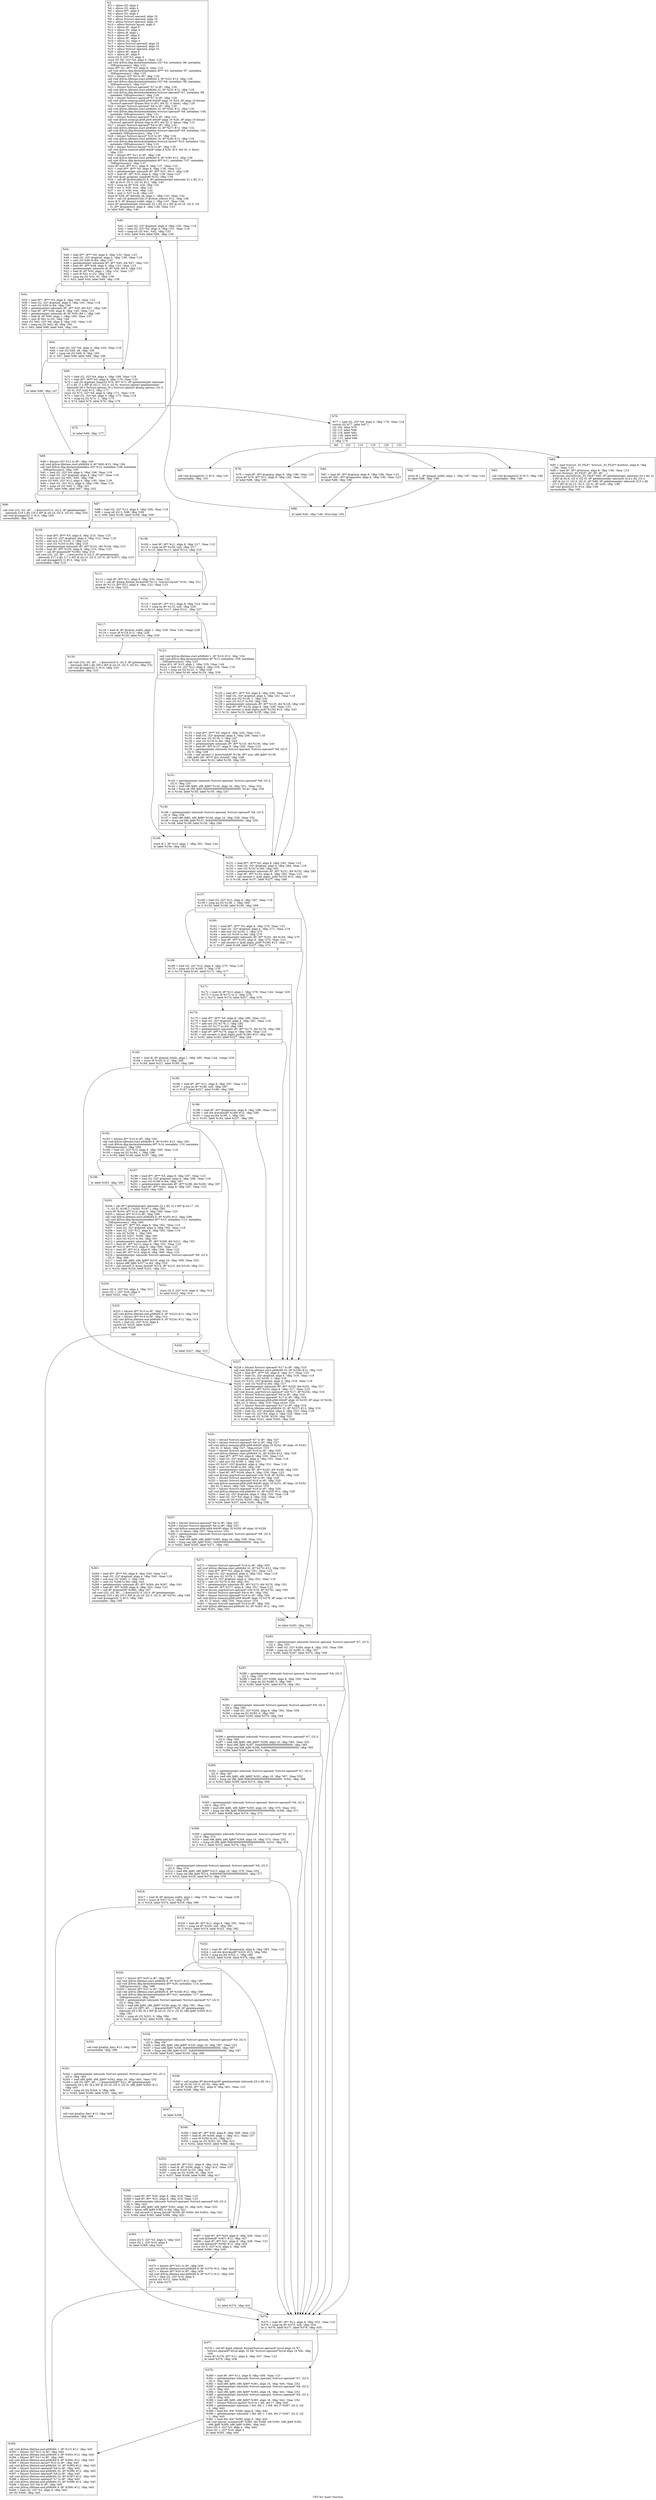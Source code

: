 digraph "CFG for 'main' function" {
	label="CFG for 'main' function";

	Node0x217af00 [shape=record,label="{%2:\l  %3 = alloca i32, align 4\l  %4 = alloca i32, align 4\l  %5 = alloca i8**, align 8\l  %6 = alloca i32, align 4\l  %7 = alloca %struct.operand, align 16\l  %8 = alloca %struct.operand, align 16\l  %9 = alloca %struct.operand, align 16\l  %10 = alloca %struct.layout, align 8\l  %11 = alloca i8*, align 8\l  %12 = alloca i32, align 4\l  %13 = alloca i8, align 1\l  %14 = alloca i8*, align 8\l  %15 = alloca i8*, align 8\l  %16 = alloca i32, align 4\l  %17 = alloca %struct.operand, align 16\l  %18 = alloca %struct.operand, align 16\l  %19 = alloca %struct.operand, align 16\l  %20 = alloca i8*, align 8\l  %21 = alloca i8*, align 8\l  store i32 0, i32* %3, align 4\l  store i32 %0, i32* %4, align 4, !tbaa !118\l  call void @llvm.dbg.declare(metadata i32* %4, metadata !96, metadata\l... !DIExpression()), !dbg !122\l  store i8** %1, i8*** %5, align 8, !tbaa !123\l  call void @llvm.dbg.declare(metadata i8*** %5, metadata !97, metadata\l... !DIExpression()), !dbg !125\l  %22 = bitcast i32* %6 to i8*, !dbg !126\l  call void @llvm.lifetime.start.p0i8(i64 4, i8* %22) #12, !dbg !126\l  call void @llvm.dbg.declare(metadata i32* %6, metadata !98, metadata\l... !DIExpression()), !dbg !127\l  %23 = bitcast %struct.operand* %7 to i8*, !dbg !128\l  call void @llvm.lifetime.start.p0i8(i64 32, i8* %23) #12, !dbg !128\l  call void @llvm.dbg.declare(metadata %struct.operand* %7, metadata !99,\l... metadata !DIExpression()), !dbg !129\l  %24 = bitcast %struct.operand* %7 to i8*, !dbg !129\l  call void @llvm.memcpy.p0i8.p0i8.i64(i8* align 16 %24, i8* align 16 bitcast\l... (%struct.operand* @main.first to i8*), i64 32, i1 false), !dbg !129\l  %25 = bitcast %struct.operand* %8 to i8*, !dbg !130\l  call void @llvm.lifetime.start.p0i8(i64 32, i8* %25) #12, !dbg !130\l  call void @llvm.dbg.declare(metadata %struct.operand* %8, metadata !100,\l... metadata !DIExpression()), !dbg !131\l  %26 = bitcast %struct.operand* %8 to i8*, !dbg !131\l  call void @llvm.memcpy.p0i8.p0i8.i64(i8* align 16 %26, i8* align 16 bitcast\l... (%struct.operand* @main.step to i8*), i64 32, i1 false), !dbg !131\l  %27 = bitcast %struct.operand* %9 to i8*, !dbg !132\l  call void @llvm.lifetime.start.p0i8(i64 32, i8* %27) #12, !dbg !132\l  call void @llvm.dbg.declare(metadata %struct.operand* %9, metadata !101,\l... metadata !DIExpression()), !dbg !133\l  %28 = bitcast %struct.layout* %10 to i8*, !dbg !134\l  call void @llvm.lifetime.start.p0i8(i64 16, i8* %28) #12, !dbg !134\l  call void @llvm.dbg.declare(metadata %struct.layout* %10, metadata !102,\l... metadata !DIExpression()), !dbg !135\l  %29 = bitcast %struct.layout* %10 to i8*, !dbg !135\l  call void @llvm.memset.p0i8.i64(i8* align 8 %29, i8 0, i64 16, i1 false),\l... !dbg !135\l  %30 = bitcast i8** %11 to i8*, !dbg !136\l  call void @llvm.lifetime.start.p0i8(i64 8, i8* %30) #12, !dbg !136\l  call void @llvm.dbg.declare(metadata i8** %11, metadata !107, metadata\l... !DIExpression()), !dbg !137\l  store i8* null, i8** %11, align 8, !dbg !137, !tbaa !123\l  %31 = load i8**, i8*** %5, align 8, !dbg !138, !tbaa !123\l  %32 = getelementptr inbounds i8*, i8** %31, i64 0, !dbg !138\l  %33 = load i8*, i8** %32, align 8, !dbg !138, !tbaa !123\l  call void @set_program_name(i8* %33), !dbg !139\l  %34 = call i8* @setlocale(i32 6, i8* getelementptr inbounds ([1 x i8], [1 x\l... i8]* @.str.9, i32 0, i32 0)) #12, !dbg !140\l  %35 = icmp ne i8* %34, null, !dbg !141\l  %36 = xor i1 %35, true, !dbg !141\l  %37 = xor i1 %36, true, !dbg !142\l  %38 = zext i1 %37 to i8, !dbg !143\l  store i8 %38, i8* @locale_ok, align 1, !dbg !143, !tbaa !144\l  %39 = call i32 @atexit(void ()* @close_stdout) #12, !dbg !146\l  store i8 0, i8* @equal_width, align 1, !dbg !147, !tbaa !144\l  store i8* getelementptr inbounds ([2 x i8], [2 x i8]* @.str.10, i32 0, i32\l... 0), i8** @separator, align 8, !dbg !148, !tbaa !123\l  br label %40, !dbg !149\l}"];
	Node0x217af00 -> Node0x217b1f0;
	Node0x217b1f0 [shape=record,label="{%40:\l\l  %41 = load i32, i32* @optind, align 4, !dbg !150, !tbaa !118\l  %42 = load i32, i32* %4, align 4, !dbg !151, !tbaa !118\l  %43 = icmp slt i32 %41, %42, !dbg !152\l  br i1 %43, label %44, label %89, !dbg !149\l|{<s0>T|<s1>F}}"];
	Node0x217b1f0:s0 -> Node0x217b240;
	Node0x217b1f0:s1 -> Node0x217b6a0;
	Node0x217b240 [shape=record,label="{%44:\l\l  %45 = load i8**, i8*** %5, align 8, !dbg !153, !tbaa !123\l  %46 = load i32, i32* @optind, align 4, !dbg !156, !tbaa !118\l  %47 = sext i32 %46 to i64, !dbg !153\l  %48 = getelementptr inbounds i8*, i8** %45, i64 %47, !dbg !153\l  %49 = load i8*, i8** %48, align 8, !dbg !153, !tbaa !123\l  %50 = getelementptr inbounds i8, i8* %49, i64 0, !dbg !153\l  %51 = load i8, i8* %50, align 1, !dbg !153, !tbaa !157\l  %52 = sext i8 %51 to i32, !dbg !153\l  %53 = icmp eq i32 %52, 45, !dbg !158\l  br i1 %53, label %54, label %69, !dbg !159\l|{<s0>T|<s1>F}}"];
	Node0x217b240:s0 -> Node0x217b290;
	Node0x217b240:s1 -> Node0x217b380;
	Node0x217b290 [shape=record,label="{%54:\l\l  %55 = load i8**, i8*** %5, align 8, !dbg !160, !tbaa !123\l  %56 = load i32, i32* @optind, align 4, !dbg !161, !tbaa !118\l  %57 = sext i32 %56 to i64, !dbg !160\l  %58 = getelementptr inbounds i8*, i8** %55, i64 %57, !dbg !160\l  %59 = load i8*, i8** %58, align 8, !dbg !160, !tbaa !123\l  %60 = getelementptr inbounds i8, i8* %59, i64 1, !dbg !160\l  %61 = load i8, i8* %60, align 1, !dbg !160, !tbaa !157\l  %62 = sext i8 %61 to i32, !dbg !160\l  store i32 %62, i32* %6, align 4, !dbg !162, !tbaa !118\l  %63 = icmp eq i32 %62, 46, !dbg !163\l  br i1 %63, label %68, label %64, !dbg !164\l|{<s0>T|<s1>F}}"];
	Node0x217b290:s0 -> Node0x217b330;
	Node0x217b290:s1 -> Node0x217b2e0;
	Node0x217b2e0 [shape=record,label="{%64:\l\l  %65 = load i32, i32* %6, align 4, !dbg !165, !tbaa !118\l  %66 = sub i32 %65, 48, !dbg !165\l  %67 = icmp ule i32 %66, 9, !dbg !165\l  br i1 %67, label %68, label %69, !dbg !166\l|{<s0>T|<s1>F}}"];
	Node0x217b2e0:s0 -> Node0x217b330;
	Node0x217b2e0:s1 -> Node0x217b380;
	Node0x217b330 [shape=record,label="{%68:\l\l  br label %89, !dbg !167\l}"];
	Node0x217b330 -> Node0x217b6a0;
	Node0x217b380 [shape=record,label="{%69:\l\l  %70 = load i32, i32* %4, align 4, !dbg !169, !tbaa !118\l  %71 = load i8**, i8*** %5, align 8, !dbg !170, !tbaa !123\l  %72 = call i32 @getopt_long(i32 %70, i8** %71, i8* getelementptr inbounds\l... ([7 x i8], [7 x i8]* @.str.11, i32 0, i32 0), %struct.option* getelementptr\l... inbounds ([6 x %struct.option], [6 x %struct.option]* @long_options, i32 0,\l... i32 0), i32* null) #12, !dbg !171\l  store i32 %72, i32* %6, align 4, !dbg !172, !tbaa !118\l  %73 = load i32, i32* %6, align 4, !dbg !173, !tbaa !118\l  %74 = icmp eq i32 %73, -1, !dbg !175\l  br i1 %74, label %75, label %76, !dbg !176\l|{<s0>T|<s1>F}}"];
	Node0x217b380:s0 -> Node0x217b3d0;
	Node0x217b380:s1 -> Node0x217b420;
	Node0x217b3d0 [shape=record,label="{%75:\l\l  br label %89, !dbg !177\l}"];
	Node0x217b3d0 -> Node0x217b6a0;
	Node0x217b420 [shape=record,label="{%76:\l\l  %77 = load i32, i32* %6, align 4, !dbg !178, !tbaa !118\l  switch i32 %77, label %87 [\l    i32 102, label %78\l    i32 115, label %80\l    i32 119, label %82\l    i32 -130, label %83\l    i32 -131, label %84\l  ], !dbg !179\l|{<s0>def|<s1>102|<s2>115|<s3>119|<s4>-130|<s5>-131}}"];
	Node0x217b420:s0 -> Node0x217b600;
	Node0x217b420:s1 -> Node0x217b470;
	Node0x217b420:s2 -> Node0x217b4c0;
	Node0x217b420:s3 -> Node0x217b510;
	Node0x217b420:s4 -> Node0x217b560;
	Node0x217b420:s5 -> Node0x217b5b0;
	Node0x217b470 [shape=record,label="{%78:\l\l  %79 = load i8*, i8** @optarg, align 8, !dbg !180, !tbaa !123\l  store i8* %79, i8** %11, align 8, !dbg !182, !tbaa !123\l  br label %88, !dbg !183\l}"];
	Node0x217b470 -> Node0x217b650;
	Node0x217b4c0 [shape=record,label="{%80:\l\l  %81 = load i8*, i8** @optarg, align 8, !dbg !184, !tbaa !123\l  store i8* %81, i8** @separator, align 8, !dbg !185, !tbaa !123\l  br label %88, !dbg !186\l}"];
	Node0x217b4c0 -> Node0x217b650;
	Node0x217b510 [shape=record,label="{%82:\l\l  store i8 1, i8* @equal_width, align 1, !dbg !187, !tbaa !144\l  br label %88, !dbg !188\l}"];
	Node0x217b510 -> Node0x217b650;
	Node0x217b560 [shape=record,label="{%83:\l\l  call void @usage(i32 0) #13, !dbg !189\l  unreachable, !dbg !189\l}"];
	Node0x217b5b0 [shape=record,label="{%84:\l\l  %85 = load %struct._IO_FILE*, %struct._IO_FILE** @stdout, align 8, !dbg\l... !190, !tbaa !123\l  %86 = load i8*, i8** @Version, align 8, !dbg !190, !tbaa !123\l  call void (%struct._IO_FILE*, i8*, i8*, i8*, ...)\l... @version_etc(%struct._IO_FILE* %85, i8* getelementptr inbounds ([4 x i8], [4\l... x i8]* @.str.8, i32 0, i32 0), i8* getelementptr inbounds ([14 x i8], [14 x\l... i8]* @.str.12, i32 0, i32 0), i8* %86, i8* getelementptr inbounds ([15 x i8],\l... [15 x i8]* @.str.13, i32 0, i32 0), i8* null), !dbg !190\l  call void @exit(i32 0) #14, !dbg !190\l  unreachable, !dbg !190\l}"];
	Node0x217b600 [shape=record,label="{%87:\l\l  call void @usage(i32 1) #13, !dbg !191\l  unreachable, !dbg !191\l}"];
	Node0x217b650 [shape=record,label="{%88:\l\l  br label %40, !dbg !149, !llvm.loop !192\l}"];
	Node0x217b650 -> Node0x217b1f0;
	Node0x217b6a0 [shape=record,label="{%89:\l\l  %90 = bitcast i32* %12 to i8*, !dbg !194\l  call void @llvm.lifetime.start.p0i8(i64 4, i8* %90) #12, !dbg !194\l  call void @llvm.dbg.declare(metadata i32* %12, metadata !108, metadata\l... !DIExpression()), !dbg !195\l  %91 = load i32, i32* %4, align 4, !dbg !196, !tbaa !118\l  %92 = load i32, i32* @optind, align 4, !dbg !197, !tbaa !118\l  %93 = sub nsw i32 %91, %92, !dbg !198\l  store i32 %93, i32* %12, align 4, !dbg !195, !tbaa !118\l  %94 = load i32, i32* %12, align 4, !dbg !199, !tbaa !118\l  %95 = icmp ult i32 %94, 1, !dbg !201\l  br i1 %95, label %96, label %97, !dbg !202\l|{<s0>T|<s1>F}}"];
	Node0x217b6a0:s0 -> Node0x217b6f0;
	Node0x217b6a0:s1 -> Node0x217b740;
	Node0x217b6f0 [shape=record,label="{%96:\l\l  call void (i32, i32, i8*, ...) @error(i32 0, i32 0, i8* getelementptr\l... inbounds ([16 x i8], [16 x i8]* @.str.14, i32 0, i32 0)), !dbg !203\l  call void @usage(i32 1) #13, !dbg !205\l  unreachable, !dbg !205\l}"];
	Node0x217b740 [shape=record,label="{%97:\l\l  %98 = load i32, i32* %12, align 4, !dbg !206, !tbaa !118\l  %99 = icmp ult i32 3, %98, !dbg !208\l  br i1 %99, label %100, label %108, !dbg !209\l|{<s0>T|<s1>F}}"];
	Node0x217b740:s0 -> Node0x217b790;
	Node0x217b740:s1 -> Node0x217b7e0;
	Node0x217b790 [shape=record,label="{%100:\l\l  %101 = load i8**, i8*** %5, align 8, !dbg !210, !tbaa !123\l  %102 = load i32, i32* @optind, align 4, !dbg !212, !tbaa !118\l  %103 = add nsw i32 %102, 3, !dbg !213\l  %104 = sext i32 %103 to i64, !dbg !210\l  %105 = getelementptr inbounds i8*, i8** %101, i64 %104, !dbg !210\l  %106 = load i8*, i8** %105, align 8, !dbg !210, !tbaa !123\l  %107 = call i8* @quote(i8* %106), !dbg !214\l  call void (i32, i32, i8*, ...) @error(i32 0, i32 0, i8* getelementptr\l... inbounds ([17 x i8], [17 x i8]* @.str.15, i32 0, i32 0), i8* %107), !dbg !215\l  call void @usage(i32 1) #13, !dbg !216\l  unreachable, !dbg !216\l}"];
	Node0x217b7e0 [shape=record,label="{%108:\l\l  %109 = load i8*, i8** %11, align 8, !dbg !217, !tbaa !123\l  %110 = icmp ne i8* %109, null, !dbg !217\l  br i1 %110, label %111, label %114, !dbg !219\l|{<s0>T|<s1>F}}"];
	Node0x217b7e0:s0 -> Node0x217b830;
	Node0x217b7e0:s1 -> Node0x217b880;
	Node0x217b830 [shape=record,label="{%111:\l\l  %112 = load i8*, i8** %11, align 8, !dbg !220, !tbaa !123\l  %113 = call i8* @long_double_format(i8* %112, %struct.layout* %10), !dbg !221\l  store i8* %113, i8** %11, align 8, !dbg !222, !tbaa !123\l  br label %114, !dbg !223\l}"];
	Node0x217b830 -> Node0x217b880;
	Node0x217b880 [shape=record,label="{%114:\l\l  %115 = load i8*, i8** %11, align 8, !dbg !224, !tbaa !123\l  %116 = icmp ne i8* %115, null, !dbg !226\l  br i1 %116, label %117, label %121, !dbg !227\l|{<s0>T|<s1>F}}"];
	Node0x217b880:s0 -> Node0x217b8d0;
	Node0x217b880:s1 -> Node0x217b970;
	Node0x217b8d0 [shape=record,label="{%117:\l\l  %118 = load i8, i8* @equal_width, align 1, !dbg !228, !tbaa !144, !range !229\l  %119 = trunc i8 %118 to i1, !dbg !228\l  br i1 %119, label %120, label %121, !dbg !230\l|{<s0>T|<s1>F}}"];
	Node0x217b8d0:s0 -> Node0x217b920;
	Node0x217b8d0:s1 -> Node0x217b970;
	Node0x217b920 [shape=record,label="{%120:\l\l  call void (i32, i32, i8*, ...) @error(i32 0, i32 0, i8* getelementptr\l... inbounds ([69 x i8], [69 x i8]* @.str.16, i32 0, i32 0)), !dbg !231\l  call void @usage(i32 1) #13, !dbg !233\l  unreachable, !dbg !233\l}"];
	Node0x217b970 [shape=record,label="{%121:\l\l  call void @llvm.lifetime.start.p0i8(i64 1, i8* %13) #12, !dbg !234\l  call void @llvm.dbg.declare(metadata i8* %13, metadata !109, metadata\l... !DIExpression()), !dbg !235\l  store i8 0, i8* %13, align 1, !dbg !235, !tbaa !144\l  %122 = load i32, i32* %12, align 4, !dbg !236, !tbaa !118\l  %123 = icmp ne i32 %122, 3, !dbg !238\l  br i1 %123, label %149, label %124, !dbg !239\l|{<s0>T|<s1>F}}"];
	Node0x217b970:s0 -> Node0x217bb00;
	Node0x217b970:s1 -> Node0x217b9c0;
	Node0x217b9c0 [shape=record,label="{%124:\l\l  %125 = load i8**, i8*** %5, align 8, !dbg !240, !tbaa !123\l  %126 = load i32, i32* @optind, align 4, !dbg !241, !tbaa !118\l  %127 = add nsw i32 %126, 1, !dbg !242\l  %128 = sext i32 %127 to i64, !dbg !240\l  %129 = getelementptr inbounds i8*, i8** %125, i64 %128, !dbg !240\l  %130 = load i8*, i8** %129, align 8, !dbg !240, !tbaa !123\l  %131 = call zeroext i1 @all_digits_p(i8* %130) #15, !dbg !243\l  br i1 %131, label %132, label %150, !dbg !244\l|{<s0>T|<s1>F}}"];
	Node0x217b9c0:s0 -> Node0x217ba10;
	Node0x217b9c0:s1 -> Node0x217bb50;
	Node0x217ba10 [shape=record,label="{%132:\l\l  %133 = load i8**, i8*** %5, align 8, !dbg !245, !tbaa !123\l  %134 = load i32, i32* @optind, align 4, !dbg !246, !tbaa !118\l  %135 = add nsw i32 %134, 1, !dbg !247\l  %136 = sext i32 %135 to i64, !dbg !245\l  %137 = getelementptr inbounds i8*, i8** %133, i64 %136, !dbg !245\l  %138 = load i8*, i8** %137, align 8, !dbg !245, !tbaa !123\l  %139 = getelementptr inbounds %struct.operand, %struct.operand* %8, i32 0,\l... i32 0, !dbg !248\l  %140 = call zeroext i1 @xstrtold(i8* %138, i8** null, x86_fp80* %139,\l... x86_fp80 (i8*, i8**)* @cl_strtold), !dbg !249\l  br i1 %140, label %141, label %150, !dbg !250\l|{<s0>T|<s1>F}}"];
	Node0x217ba10:s0 -> Node0x217ba60;
	Node0x217ba10:s1 -> Node0x217bb50;
	Node0x217ba60 [shape=record,label="{%141:\l\l  %142 = getelementptr inbounds %struct.operand, %struct.operand* %8, i32 0,\l... i32 0, !dbg !251\l  %143 = load x86_fp80, x86_fp80* %142, align 16, !dbg !251, !tbaa !252\l  %144 = fcmp olt x86_fp80 0xK00000000000000000000, %143, !dbg !256\l  br i1 %144, label %145, label %150, !dbg !257\l|{<s0>T|<s1>F}}"];
	Node0x217ba60:s0 -> Node0x217bab0;
	Node0x217ba60:s1 -> Node0x217bb50;
	Node0x217bab0 [shape=record,label="{%145:\l\l  %146 = getelementptr inbounds %struct.operand, %struct.operand* %8, i32 0,\l... i32 0, !dbg !258\l  %147 = load x86_fp80, x86_fp80* %146, align 16, !dbg !258, !tbaa !252\l  %148 = fcmp ole x86_fp80 %147, 0xK4006C800000000000000, !dbg !259\l  br i1 %148, label %149, label %150, !dbg !260\l|{<s0>T|<s1>F}}"];
	Node0x217bab0:s0 -> Node0x217bb00;
	Node0x217bab0:s1 -> Node0x217bb50;
	Node0x217bb00 [shape=record,label="{%149:\l\l  store i8 1, i8* %13, align 1, !dbg !261, !tbaa !144\l  br label %150, !dbg !262\l}"];
	Node0x217bb00 -> Node0x217bb50;
	Node0x217bb50 [shape=record,label="{%150:\l\l  %151 = load i8**, i8*** %5, align 8, !dbg !263, !tbaa !123\l  %152 = load i32, i32* @optind, align 4, !dbg !264, !tbaa !118\l  %153 = sext i32 %152 to i64, !dbg !263\l  %154 = getelementptr inbounds i8*, i8** %151, i64 %153, !dbg !263\l  %155 = load i8*, i8** %154, align 8, !dbg !263, !tbaa !123\l  %156 = call zeroext i1 @all_digits_p(i8* %155) #15, !dbg !265\l  br i1 %156, label %157, label %227, !dbg !266\l|{<s0>T|<s1>F}}"];
	Node0x217bb50:s0 -> Node0x217bba0;
	Node0x217bb50:s1 -> Node0x217c0a0;
	Node0x217bba0 [shape=record,label="{%157:\l\l  %158 = load i32, i32* %12, align 4, !dbg !267, !tbaa !118\l  %159 = icmp eq i32 %158, 1, !dbg !268\l  br i1 %159, label %168, label %160, !dbg !269\l|{<s0>T|<s1>F}}"];
	Node0x217bba0:s0 -> Node0x217bc40;
	Node0x217bba0:s1 -> Node0x217bbf0;
	Node0x217bbf0 [shape=record,label="{%160:\l\l  %161 = load i8**, i8*** %5, align 8, !dbg !270, !tbaa !123\l  %162 = load i32, i32* @optind, align 4, !dbg !271, !tbaa !118\l  %163 = add nsw i32 %162, 1, !dbg !272\l  %164 = sext i32 %163 to i64, !dbg !270\l  %165 = getelementptr inbounds i8*, i8** %161, i64 %164, !dbg !270\l  %166 = load i8*, i8** %165, align 8, !dbg !270, !tbaa !123\l  %167 = call zeroext i1 @all_digits_p(i8* %166) #15, !dbg !273\l  br i1 %167, label %168, label %227, !dbg !274\l|{<s0>T|<s1>F}}"];
	Node0x217bbf0:s0 -> Node0x217bc40;
	Node0x217bbf0:s1 -> Node0x217c0a0;
	Node0x217bc40 [shape=record,label="{%168:\l\l  %169 = load i32, i32* %12, align 4, !dbg !275, !tbaa !118\l  %170 = icmp ult i32 %169, 3, !dbg !276\l  br i1 %170, label %182, label %171, !dbg !277\l|{<s0>T|<s1>F}}"];
	Node0x217bc40:s0 -> Node0x217bd30;
	Node0x217bc40:s1 -> Node0x217bc90;
	Node0x217bc90 [shape=record,label="{%171:\l\l  %172 = load i8, i8* %13, align 1, !dbg !278, !tbaa !144, !range !229\l  %173 = trunc i8 %172 to i1, !dbg !278\l  br i1 %173, label %174, label %227, !dbg !279\l|{<s0>T|<s1>F}}"];
	Node0x217bc90:s0 -> Node0x217bce0;
	Node0x217bc90:s1 -> Node0x217c0a0;
	Node0x217bce0 [shape=record,label="{%174:\l\l  %175 = load i8**, i8*** %5, align 8, !dbg !280, !tbaa !123\l  %176 = load i32, i32* @optind, align 4, !dbg !281, !tbaa !118\l  %177 = add nsw i32 %176, 2, !dbg !282\l  %178 = sext i32 %177 to i64, !dbg !280\l  %179 = getelementptr inbounds i8*, i8** %175, i64 %178, !dbg !280\l  %180 = load i8*, i8** %179, align 8, !dbg !280, !tbaa !123\l  %181 = call zeroext i1 @all_digits_p(i8* %180) #15, !dbg !283\l  br i1 %181, label %182, label %227, !dbg !284\l|{<s0>T|<s1>F}}"];
	Node0x217bce0:s0 -> Node0x217bd30;
	Node0x217bce0:s1 -> Node0x217c0a0;
	Node0x217bd30 [shape=record,label="{%182:\l\l  %183 = load i8, i8* @equal_width, align 1, !dbg !285, !tbaa !144, !range !229\l  %184 = trunc i8 %183 to i1, !dbg !285\l  br i1 %184, label %227, label %185, !dbg !286\l|{<s0>T|<s1>F}}"];
	Node0x217bd30:s0 -> Node0x217c0a0;
	Node0x217bd30:s1 -> Node0x217bd80;
	Node0x217bd80 [shape=record,label="{%185:\l\l  %186 = load i8*, i8** %11, align 8, !dbg !287, !tbaa !123\l  %187 = icmp ne i8* %186, null, !dbg !287\l  br i1 %187, label %227, label %188, !dbg !288\l|{<s0>T|<s1>F}}"];
	Node0x217bd80:s0 -> Node0x217c0a0;
	Node0x217bd80:s1 -> Node0x217bdd0;
	Node0x217bdd0 [shape=record,label="{%188:\l\l  %189 = load i8*, i8** @separator, align 8, !dbg !289, !tbaa !123\l  %190 = call i64 @strlen(i8* %189) #15, !dbg !290\l  %191 = icmp eq i64 %190, 1, !dbg !291\l  br i1 %191, label %192, label %227, !dbg !292\l|{<s0>T|<s1>F}}"];
	Node0x217bdd0:s0 -> Node0x217be20;
	Node0x217bdd0:s1 -> Node0x217c0a0;
	Node0x217be20 [shape=record,label="{%192:\l\l  %193 = bitcast i8** %14 to i8*, !dbg !293\l  call void @llvm.lifetime.start.p0i8(i64 8, i8* %193) #12, !dbg !293\l  call void @llvm.dbg.declare(metadata i8** %14, metadata !110, metadata\l... !DIExpression()), !dbg !294\l  %194 = load i32, i32* %12, align 4, !dbg !295, !tbaa !118\l  %195 = icmp eq i32 %194, 1, !dbg !296\l  br i1 %195, label %196, label %197, !dbg !295\l|{<s0>T|<s1>F}}"];
	Node0x217be20:s0 -> Node0x217be70;
	Node0x217be20:s1 -> Node0x217bec0;
	Node0x217be70 [shape=record,label="{%196:\l\l  br label %203, !dbg !295\l}"];
	Node0x217be70 -> Node0x217bf10;
	Node0x217bec0 [shape=record,label="{%197:\l\l  %198 = load i8**, i8*** %5, align 8, !dbg !297, !tbaa !123\l  %199 = load i32, i32* @optind, align 4, !dbg !298, !tbaa !118\l  %200 = sext i32 %199 to i64, !dbg !297\l  %201 = getelementptr inbounds i8*, i8** %198, i64 %200, !dbg !297\l  %202 = load i8*, i8** %201, align 8, !dbg !297, !tbaa !123\l  br label %203, !dbg !295\l}"];
	Node0x217bec0 -> Node0x217bf10;
	Node0x217bf10 [shape=record,label="{%203:\l\l  %204 = phi i8* [ getelementptr inbounds ([2 x i8], [2 x i8]* @.str.17, i32\l... 0, i32 0), %196 ], [ %202, %197 ], !dbg !295\l  store i8* %204, i8** %14, align 8, !dbg !294, !tbaa !123\l  %205 = bitcast i8** %15 to i8*, !dbg !299\l  call void @llvm.lifetime.start.p0i8(i64 8, i8* %205) #12, !dbg !299\l  call void @llvm.dbg.declare(metadata i8** %15, metadata !113, metadata\l... !DIExpression()), !dbg !300\l  %206 = load i8**, i8*** %5, align 8, !dbg !301, !tbaa !123\l  %207 = load i32, i32* @optind, align 4, !dbg !302, !tbaa !118\l  %208 = load i32, i32* %12, align 4, !dbg !303, !tbaa !118\l  %209 = sub i32 %208, 1, !dbg !304\l  %210 = add i32 %207, %209, !dbg !305\l  %211 = zext i32 %210 to i64, !dbg !301\l  %212 = getelementptr inbounds i8*, i8** %206, i64 %211, !dbg !301\l  %213 = load i8*, i8** %212, align 8, !dbg !301, !tbaa !123\l  store i8* %213, i8** %15, align 8, !dbg !300, !tbaa !123\l  %214 = load i8*, i8** %14, align 8, !dbg !306, !tbaa !123\l  %215 = load i8*, i8** %15, align 8, !dbg !308, !tbaa !123\l  %216 = getelementptr inbounds %struct.operand, %struct.operand* %8, i32 0,\l... i32 0, !dbg !309\l  %217 = load x86_fp80, x86_fp80* %216, align 16, !dbg !309, !tbaa !252\l  %218 = fptoui x86_fp80 %217 to i64, !dbg !310\l  %219 = call zeroext i1 @seq_fast(i8* %214, i8* %215, i64 %218), !dbg !311\l  br i1 %219, label %220, label %221, !dbg !312\l|{<s0>T|<s1>F}}"];
	Node0x217bf10:s0 -> Node0x217bf60;
	Node0x217bf10:s1 -> Node0x217bfb0;
	Node0x217bf60 [shape=record,label="{%220:\l\l  store i32 0, i32* %3, align 4, !dbg !313\l  store i32 1, i32* %16, align 4\l  br label %222, !dbg !313\l}"];
	Node0x217bf60 -> Node0x217c000;
	Node0x217bfb0 [shape=record,label="{%221:\l\l  store i32 0, i32* %16, align 4, !dbg !314\l  br label %222, !dbg !314\l}"];
	Node0x217bfb0 -> Node0x217c000;
	Node0x217c000 [shape=record,label="{%222:\l\l  %223 = bitcast i8** %15 to i8*, !dbg !314\l  call void @llvm.lifetime.end.p0i8(i64 8, i8* %223) #12, !dbg !314\l  %224 = bitcast i8** %14 to i8*, !dbg !314\l  call void @llvm.lifetime.end.p0i8(i64 8, i8* %224) #12, !dbg !314\l  %225 = load i32, i32* %16, align 4\l  switch i32 %225, label %392 [\l    i32 0, label %226\l  ]\l|{<s0>def|<s1>0}}"];
	Node0x217c000:s0 -> Node0x217cb40;
	Node0x217c000:s1 -> Node0x217c050;
	Node0x217c050 [shape=record,label="{%226:\l\l  br label %227, !dbg !315\l}"];
	Node0x217c050 -> Node0x217c0a0;
	Node0x217c0a0 [shape=record,label="{%227:\l\l  %228 = bitcast %struct.operand* %17 to i8*, !dbg !316\l  call void @llvm.lifetime.start.p0i8(i64 32, i8* %228) #12, !dbg !316\l  %229 = load i8**, i8*** %5, align 8, !dbg !317, !tbaa !123\l  %230 = load i32, i32* @optind, align 4, !dbg !318, !tbaa !118\l  %231 = add nsw i32 %230, 1, !dbg !318\l  store i32 %231, i32* @optind, align 4, !dbg !318, !tbaa !118\l  %232 = sext i32 %230 to i64, !dbg !317\l  %233 = getelementptr inbounds i8*, i8** %229, i64 %232, !dbg !317\l  %234 = load i8*, i8** %233, align 8, !dbg !317, !tbaa !123\l  call void @scan_arg(%struct.operand* sret %17, i8* %234), !dbg !316\l  %235 = bitcast %struct.operand* %9 to i8*, !dbg !316\l  %236 = bitcast %struct.operand* %17 to i8*, !dbg !316\l  call void @llvm.memcpy.p0i8.p0i8.i64(i8* align 16 %235, i8* align 16 %236,\l... i64 32, i1 false), !dbg !316, !tbaa.struct !319\l  %237 = bitcast %struct.operand* %17 to i8*, !dbg !316\l  call void @llvm.lifetime.end.p0i8(i64 32, i8* %237) #12, !dbg !316\l  %238 = load i32, i32* @optind, align 4, !dbg !322, !tbaa !118\l  %239 = load i32, i32* %4, align 4, !dbg !324, !tbaa !118\l  %240 = icmp slt i32 %238, %239, !dbg !325\l  br i1 %240, label %241, label %283, !dbg !326\l|{<s0>T|<s1>F}}"];
	Node0x217c0a0:s0 -> Node0x217c0f0;
	Node0x217c0a0:s1 -> Node0x217c280;
	Node0x217c0f0 [shape=record,label="{%241:\l\l  %242 = bitcast %struct.operand* %7 to i8*, !dbg !327\l  %243 = bitcast %struct.operand* %9 to i8*, !dbg !327\l  call void @llvm.memcpy.p0i8.p0i8.i64(i8* align 16 %242, i8* align 16 %243,\l... i64 32, i1 false), !dbg !327, !tbaa.struct !319\l  %244 = bitcast %struct.operand* %18 to i8*, !dbg !329\l  call void @llvm.lifetime.start.p0i8(i64 32, i8* %244) #12, !dbg !329\l  %245 = load i8**, i8*** %5, align 8, !dbg !330, !tbaa !123\l  %246 = load i32, i32* @optind, align 4, !dbg !331, !tbaa !118\l  %247 = add nsw i32 %246, 1, !dbg !331\l  store i32 %247, i32* @optind, align 4, !dbg !331, !tbaa !118\l  %248 = sext i32 %246 to i64, !dbg !330\l  %249 = getelementptr inbounds i8*, i8** %245, i64 %248, !dbg !330\l  %250 = load i8*, i8** %249, align 8, !dbg !330, !tbaa !123\l  call void @scan_arg(%struct.operand* sret %18, i8* %250), !dbg !329\l  %251 = bitcast %struct.operand* %9 to i8*, !dbg !329\l  %252 = bitcast %struct.operand* %18 to i8*, !dbg !329\l  call void @llvm.memcpy.p0i8.p0i8.i64(i8* align 16 %251, i8* align 16 %252,\l... i64 32, i1 false), !dbg !329, !tbaa.struct !319\l  %253 = bitcast %struct.operand* %18 to i8*, !dbg !329\l  call void @llvm.lifetime.end.p0i8(i64 32, i8* %253) #12, !dbg !329\l  %254 = load i32, i32* @optind, align 4, !dbg !332, !tbaa !118\l  %255 = load i32, i32* %4, align 4, !dbg !334, !tbaa !118\l  %256 = icmp slt i32 %254, %255, !dbg !335\l  br i1 %256, label %257, label %282, !dbg !336\l|{<s0>T|<s1>F}}"];
	Node0x217c0f0:s0 -> Node0x217c140;
	Node0x217c0f0:s1 -> Node0x217c230;
	Node0x217c140 [shape=record,label="{%257:\l\l  %258 = bitcast %struct.operand* %8 to i8*, !dbg !337\l  %259 = bitcast %struct.operand* %9 to i8*, !dbg !337\l  call void @llvm.memcpy.p0i8.p0i8.i64(i8* align 16 %258, i8* align 16 %259,\l... i64 32, i1 false), !dbg !337, !tbaa.struct !319\l  %260 = getelementptr inbounds %struct.operand, %struct.operand* %8, i32 0,\l... i32 0, !dbg !339\l  %261 = load x86_fp80, x86_fp80* %260, align 16, !dbg !339, !tbaa !252\l  %262 = fcmp oeq x86_fp80 %261, 0xK00000000000000000000, !dbg !341\l  br i1 %262, label %263, label %271, !dbg !342\l|{<s0>T|<s1>F}}"];
	Node0x217c140:s0 -> Node0x217c190;
	Node0x217c140:s1 -> Node0x217c1e0;
	Node0x217c190 [shape=record,label="{%263:\l\l  %264 = load i8**, i8*** %5, align 8, !dbg !343, !tbaa !123\l  %265 = load i32, i32* @optind, align 4, !dbg !345, !tbaa !118\l  %266 = sub nsw i32 %265, 1, !dbg !346\l  %267 = sext i32 %266 to i64, !dbg !343\l  %268 = getelementptr inbounds i8*, i8** %264, i64 %267, !dbg !343\l  %269 = load i8*, i8** %268, align 8, !dbg !343, !tbaa !123\l  %270 = call i8* @quote(i8* %269), !dbg !347\l  call void (i32, i32, i8*, ...) @error(i32 0, i32 0, i8* getelementptr\l... inbounds ([33 x i8], [33 x i8]* @.str.18, i32 0, i32 0), i8* %270), !dbg !348\l  call void @usage(i32 1) #13, !dbg !349\l  unreachable, !dbg !349\l}"];
	Node0x217c1e0 [shape=record,label="{%271:\l\l  %272 = bitcast %struct.operand* %19 to i8*, !dbg !350\l  call void @llvm.lifetime.start.p0i8(i64 32, i8* %272) #12, !dbg !350\l  %273 = load i8**, i8*** %5, align 8, !dbg !351, !tbaa !123\l  %274 = load i32, i32* @optind, align 4, !dbg !352, !tbaa !118\l  %275 = add nsw i32 %274, 1, !dbg !352\l  store i32 %275, i32* @optind, align 4, !dbg !352, !tbaa !118\l  %276 = sext i32 %274 to i64, !dbg !351\l  %277 = getelementptr inbounds i8*, i8** %273, i64 %276, !dbg !351\l  %278 = load i8*, i8** %277, align 8, !dbg !351, !tbaa !123\l  call void @scan_arg(%struct.operand* sret %19, i8* %278), !dbg !350\l  %279 = bitcast %struct.operand* %9 to i8*, !dbg !350\l  %280 = bitcast %struct.operand* %19 to i8*, !dbg !350\l  call void @llvm.memcpy.p0i8.p0i8.i64(i8* align 16 %279, i8* align 16 %280,\l... i64 32, i1 false), !dbg !350, !tbaa.struct !319\l  %281 = bitcast %struct.operand* %19 to i8*, !dbg !350\l  call void @llvm.lifetime.end.p0i8(i64 32, i8* %281) #12, !dbg !350\l  br label %282, !dbg !353\l}"];
	Node0x217c1e0 -> Node0x217c230;
	Node0x217c230 [shape=record,label="{%282:\l\l  br label %283, !dbg !354\l}"];
	Node0x217c230 -> Node0x217c280;
	Node0x217c280 [shape=record,label="{%283:\l\l  %284 = getelementptr inbounds %struct.operand, %struct.operand* %7, i32 0,\l... i32 2, !dbg !355\l  %285 = load i32, i32* %284, align 8, !dbg !355, !tbaa !356\l  %286 = icmp eq i32 %285, 0, !dbg !357\l  br i1 %286, label %287, label %374, !dbg !358\l|{<s0>T|<s1>F}}"];
	Node0x217c280:s0 -> Node0x217c2d0;
	Node0x217c280:s1 -> Node0x217ca50;
	Node0x217c2d0 [shape=record,label="{%287:\l\l  %288 = getelementptr inbounds %struct.operand, %struct.operand* %8, i32 0,\l... i32 2, !dbg !359\l  %289 = load i32, i32* %288, align 8, !dbg !359, !tbaa !356\l  %290 = icmp eq i32 %289, 0, !dbg !360\l  br i1 %290, label %291, label %374, !dbg !361\l|{<s0>T|<s1>F}}"];
	Node0x217c2d0:s0 -> Node0x217c320;
	Node0x217c2d0:s1 -> Node0x217ca50;
	Node0x217c320 [shape=record,label="{%291:\l\l  %292 = getelementptr inbounds %struct.operand, %struct.operand* %9, i32 0,\l... i32 2, !dbg !362\l  %293 = load i32, i32* %292, align 8, !dbg !362, !tbaa !356\l  %294 = icmp eq i32 %293, 0, !dbg !363\l  br i1 %294, label %295, label %374, !dbg !364\l|{<s0>T|<s1>F}}"];
	Node0x217c320:s0 -> Node0x217c370;
	Node0x217c320:s1 -> Node0x217ca50;
	Node0x217c370 [shape=record,label="{%295:\l\l  %296 = getelementptr inbounds %struct.operand, %struct.operand* %7, i32 0,\l... i32 0, !dbg !365\l  %297 = load x86_fp80, x86_fp80* %296, align 16, !dbg !365, !tbaa !252\l  %298 = fmul x86_fp80 %297, 0xK00000000000000000000, !dbg !365\l  %299 = fcmp oeq x86_fp80 %298, 0xK00000000000000000000, !dbg !365\l  br i1 %299, label %300, label %374, !dbg !366\l|{<s0>T|<s1>F}}"];
	Node0x217c370:s0 -> Node0x217c3c0;
	Node0x217c370:s1 -> Node0x217ca50;
	Node0x217c3c0 [shape=record,label="{%300:\l\l  %301 = getelementptr inbounds %struct.operand, %struct.operand* %7, i32 0,\l... i32 0, !dbg !367\l  %302 = load x86_fp80, x86_fp80* %301, align 16, !dbg !367, !tbaa !252\l  %303 = fcmp ole x86_fp80 0xK00000000000000000000, %302, !dbg !368\l  br i1 %303, label %304, label %374, !dbg !369\l|{<s0>T|<s1>F}}"];
	Node0x217c3c0:s0 -> Node0x217c410;
	Node0x217c3c0:s1 -> Node0x217ca50;
	Node0x217c410 [shape=record,label="{%304:\l\l  %305 = getelementptr inbounds %struct.operand, %struct.operand* %9, i32 0,\l... i32 0, !dbg !370\l  %306 = load x86_fp80, x86_fp80* %305, align 16, !dbg !370, !tbaa !252\l  %307 = fcmp ole x86_fp80 0xK00000000000000000000, %306, !dbg !371\l  br i1 %307, label %308, label %374, !dbg !372\l|{<s0>T|<s1>F}}"];
	Node0x217c410:s0 -> Node0x217c460;
	Node0x217c410:s1 -> Node0x217ca50;
	Node0x217c460 [shape=record,label="{%308:\l\l  %309 = getelementptr inbounds %struct.operand, %struct.operand* %8, i32 0,\l... i32 0, !dbg !373\l  %310 = load x86_fp80, x86_fp80* %309, align 16, !dbg !373, !tbaa !252\l  %311 = fcmp olt x86_fp80 0xK00000000000000000000, %310, !dbg !374\l  br i1 %311, label %312, label %374, !dbg !375\l|{<s0>T|<s1>F}}"];
	Node0x217c460:s0 -> Node0x217c4b0;
	Node0x217c460:s1 -> Node0x217ca50;
	Node0x217c4b0 [shape=record,label="{%312:\l\l  %313 = getelementptr inbounds %struct.operand, %struct.operand* %8, i32 0,\l... i32 0, !dbg !376\l  %314 = load x86_fp80, x86_fp80* %313, align 16, !dbg !376, !tbaa !252\l  %315 = fcmp ole x86_fp80 %314, 0xK4006C800000000000000, !dbg !377\l  br i1 %315, label %316, label %374, !dbg !378\l|{<s0>T|<s1>F}}"];
	Node0x217c4b0:s0 -> Node0x217c500;
	Node0x217c4b0:s1 -> Node0x217ca50;
	Node0x217c500 [shape=record,label="{%316:\l\l  %317 = load i8, i8* @equal_width, align 1, !dbg !379, !tbaa !144, !range !229\l  %318 = trunc i8 %317 to i1, !dbg !379\l  br i1 %318, label %374, label %319, !dbg !380\l|{<s0>T|<s1>F}}"];
	Node0x217c500:s0 -> Node0x217ca50;
	Node0x217c500:s1 -> Node0x217c550;
	Node0x217c550 [shape=record,label="{%319:\l\l  %320 = load i8*, i8** %11, align 8, !dbg !381, !tbaa !123\l  %321 = icmp ne i8* %320, null, !dbg !381\l  br i1 %321, label %374, label %322, !dbg !382\l|{<s0>T|<s1>F}}"];
	Node0x217c550:s0 -> Node0x217ca50;
	Node0x217c550:s1 -> Node0x217c5a0;
	Node0x217c5a0 [shape=record,label="{%322:\l\l  %323 = load i8*, i8** @separator, align 8, !dbg !383, !tbaa !123\l  %324 = call i64 @strlen(i8* %323) #15, !dbg !384\l  %325 = icmp eq i64 %324, 1, !dbg !385\l  br i1 %325, label %326, label %374, !dbg !386\l|{<s0>T|<s1>F}}"];
	Node0x217c5a0:s0 -> Node0x217c5f0;
	Node0x217c5a0:s1 -> Node0x217ca50;
	Node0x217c5f0 [shape=record,label="{%326:\l\l  %327 = bitcast i8** %20 to i8*, !dbg !387\l  call void @llvm.lifetime.start.p0i8(i64 8, i8* %327) #12, !dbg !387\l  call void @llvm.dbg.declare(metadata i8** %20, metadata !114, metadata\l... !DIExpression()), !dbg !388\l  %328 = bitcast i8** %21 to i8*, !dbg !389\l  call void @llvm.lifetime.start.p0i8(i64 8, i8* %328) #12, !dbg !389\l  call void @llvm.dbg.declare(metadata i8** %21, metadata !117, metadata\l... !DIExpression()), !dbg !390\l  %329 = getelementptr inbounds %struct.operand, %struct.operand* %7, i32 0,\l... i32 0, !dbg !391\l  %330 = load x86_fp80, x86_fp80* %329, align 16, !dbg !391, !tbaa !252\l  %331 = call i32 (i8**, i8*, ...) @asprintf(i8** %20, i8* getelementptr\l... inbounds ([6 x i8], [6 x i8]* @.str.19, i32 0, i32 0), x86_fp80 %330) #12,\l... !dbg !393\l  %332 = icmp slt i32 %331, 0, !dbg !394\l  br i1 %332, label %333, label %334, !dbg !395\l|{<s0>T|<s1>F}}"];
	Node0x217c5f0:s0 -> Node0x217c640;
	Node0x217c5f0:s1 -> Node0x217c690;
	Node0x217c640 [shape=record,label="{%333:\l\l  call void @xalloc_die() #13, !dbg !396\l  unreachable, !dbg !396\l}"];
	Node0x217c690 [shape=record,label="{%334:\l\l  %335 = getelementptr inbounds %struct.operand, %struct.operand* %9, i32 0,\l... i32 0, !dbg !397\l  %336 = load x86_fp80, x86_fp80* %335, align 16, !dbg !397, !tbaa !252\l  %337 = fmul x86_fp80 %336, 0xK00000000000000000000, !dbg !397\l  %338 = fcmp oeq x86_fp80 %337, 0xK00000000000000000000, !dbg !397\l  br i1 %338, label %341, label %339, !dbg !399\l|{<s0>T|<s1>F}}"];
	Node0x217c690:s0 -> Node0x217c730;
	Node0x217c690:s1 -> Node0x217c6e0;
	Node0x217c6e0 [shape=record,label="{%339:\l\l  %340 = call noalias i8* @xstrdup(i8* getelementptr inbounds ([4 x i8], [4 x\l... i8]* @.str.20, i32 0, i32 0)), !dbg !400\l  store i8* %340, i8** %21, align 8, !dbg !401, !tbaa !123\l  br label %348, !dbg !402\l}"];
	Node0x217c6e0 -> Node0x217c820;
	Node0x217c730 [shape=record,label="{%341:\l\l  %342 = getelementptr inbounds %struct.operand, %struct.operand* %9, i32 0,\l... i32 0, !dbg !403\l  %343 = load x86_fp80, x86_fp80* %342, align 16, !dbg !403, !tbaa !252\l  %344 = call i32 (i8**, i8*, ...) @asprintf(i8** %21, i8* getelementptr\l... inbounds ([6 x i8], [6 x i8]* @.str.19, i32 0, i32 0), x86_fp80 %343) #12,\l... !dbg !405\l  %345 = icmp slt i32 %344, 0, !dbg !406\l  br i1 %345, label %346, label %347, !dbg !407\l|{<s0>T|<s1>F}}"];
	Node0x217c730:s0 -> Node0x217c780;
	Node0x217c730:s1 -> Node0x217c7d0;
	Node0x217c780 [shape=record,label="{%346:\l\l  call void @xalloc_die() #13, !dbg !408\l  unreachable, !dbg !408\l}"];
	Node0x217c7d0 [shape=record,label="{%347:\l\l  br label %348\l}"];
	Node0x217c7d0 -> Node0x217c820;
	Node0x217c820 [shape=record,label="{%348:\l\l  %349 = load i8*, i8** %20, align 8, !dbg !409, !tbaa !123\l  %350 = load i8, i8* %349, align 1, !dbg !411, !tbaa !157\l  %351 = sext i8 %350 to i32, !dbg !411\l  %352 = icmp ne i32 %351, 45, !dbg !412\l  br i1 %352, label %353, label %366, !dbg !413\l|{<s0>T|<s1>F}}"];
	Node0x217c820:s0 -> Node0x217c870;
	Node0x217c820:s1 -> Node0x217c960;
	Node0x217c870 [shape=record,label="{%353:\l\l  %354 = load i8*, i8** %21, align 8, !dbg !414, !tbaa !123\l  %355 = load i8, i8* %354, align 1, !dbg !415, !tbaa !157\l  %356 = sext i8 %355 to i32, !dbg !415\l  %357 = icmp ne i32 %356, 45, !dbg !416\l  br i1 %357, label %358, label %366, !dbg !417\l|{<s0>T|<s1>F}}"];
	Node0x217c870:s0 -> Node0x217c8c0;
	Node0x217c870:s1 -> Node0x217c960;
	Node0x217c8c0 [shape=record,label="{%358:\l\l  %359 = load i8*, i8** %20, align 8, !dbg !418, !tbaa !123\l  %360 = load i8*, i8** %21, align 8, !dbg !419, !tbaa !123\l  %361 = getelementptr inbounds %struct.operand, %struct.operand* %8, i32 0,\l... i32 0, !dbg !420\l  %362 = load x86_fp80, x86_fp80* %361, align 16, !dbg !420, !tbaa !252\l  %363 = fptoui x86_fp80 %362 to i64, !dbg !421\l  %364 = call zeroext i1 @seq_fast(i8* %359, i8* %360, i64 %363), !dbg !422\l  br i1 %364, label %365, label %366, !dbg !423\l|{<s0>T|<s1>F}}"];
	Node0x217c8c0:s0 -> Node0x217c910;
	Node0x217c8c0:s1 -> Node0x217c960;
	Node0x217c910 [shape=record,label="{%365:\l\l  store i32 0, i32* %3, align 4, !dbg !424\l  store i32 1, i32* %16, align 4\l  br label %369, !dbg !424\l}"];
	Node0x217c910 -> Node0x217c9b0;
	Node0x217c960 [shape=record,label="{%366:\l\l  %367 = load i8*, i8** %20, align 8, !dbg !426, !tbaa !123\l  call void @free(i8* %367) #12, !dbg !427\l  %368 = load i8*, i8** %21, align 8, !dbg !428, !tbaa !123\l  call void @free(i8* %368) #12, !dbg !429\l  store i32 0, i32* %16, align 4, !dbg !430\l  br label %369, !dbg !430\l}"];
	Node0x217c960 -> Node0x217c9b0;
	Node0x217c9b0 [shape=record,label="{%369:\l\l  %370 = bitcast i8** %21 to i8*, !dbg !430\l  call void @llvm.lifetime.end.p0i8(i64 8, i8* %370) #12, !dbg !430\l  %371 = bitcast i8** %20 to i8*, !dbg !430\l  call void @llvm.lifetime.end.p0i8(i64 8, i8* %371) #12, !dbg !430\l  %372 = load i32, i32* %16, align 4\l  switch i32 %372, label %392 [\l    i32 0, label %373\l  ]\l|{<s0>def|<s1>0}}"];
	Node0x217c9b0:s0 -> Node0x217cb40;
	Node0x217c9b0:s1 -> Node0x217ca00;
	Node0x217ca00 [shape=record,label="{%373:\l\l  br label %374, !dbg !431\l}"];
	Node0x217ca00 -> Node0x217ca50;
	Node0x217ca50 [shape=record,label="{%374:\l\l  %375 = load i8*, i8** %11, align 8, !dbg !432, !tbaa !123\l  %376 = icmp eq i8* %375, null, !dbg !434\l  br i1 %376, label %377, label %379, !dbg !435\l|{<s0>T|<s1>F}}"];
	Node0x217ca50:s0 -> Node0x217caa0;
	Node0x217ca50:s1 -> Node0x217caf0;
	Node0x217caa0 [shape=record,label="{%377:\l\l  %378 = call i8* @get_default_format(%struct.operand* byval align 16 %7,\l... %struct.operand* byval align 16 %8, %struct.operand* byval align 16 %9), !dbg\l... !436\l  store i8* %378, i8** %11, align 8, !dbg !437, !tbaa !123\l  br label %379, !dbg !438\l}"];
	Node0x217caa0 -> Node0x217caf0;
	Node0x217caf0 [shape=record,label="{%379:\l\l  %380 = load i8*, i8** %11, align 8, !dbg !439, !tbaa !123\l  %381 = getelementptr inbounds %struct.operand, %struct.operand* %7, i32 0,\l... i32 0, !dbg !440\l  %382 = load x86_fp80, x86_fp80* %381, align 16, !dbg !440, !tbaa !252\l  %383 = getelementptr inbounds %struct.operand, %struct.operand* %8, i32 0,\l... i32 0, !dbg !441\l  %384 = load x86_fp80, x86_fp80* %383, align 16, !dbg !441, !tbaa !252\l  %385 = getelementptr inbounds %struct.operand, %struct.operand* %9, i32 0,\l... i32 0, !dbg !442\l  %386 = load x86_fp80, x86_fp80* %385, align 16, !dbg !442, !tbaa !252\l  %387 = bitcast %struct.layout* %10 to \{ i64, i64 \}*, !dbg !443\l  %388 = getelementptr inbounds \{ i64, i64 \}, \{ i64, i64 \}* %387, i32 0, i32\l... 0, !dbg !443\l  %389 = load i64, i64* %388, align 8, !dbg !443\l  %390 = getelementptr inbounds \{ i64, i64 \}, \{ i64, i64 \}* %387, i32 0, i32\l... 1, !dbg !443\l  %391 = load i64, i64* %390, align 8, !dbg !443\l  call void @print_numbers(i8* %380, i64 %389, i64 %391, x86_fp80 %382,\l... x86_fp80 %384, x86_fp80 %386), !dbg !443\l  store i32 0, i32* %3, align 4, !dbg !444\l  store i32 1, i32* %16, align 4\l  br label %392, !dbg !444\l}"];
	Node0x217caf0 -> Node0x217cb40;
	Node0x217cb40 [shape=record,label="{%392:\l\l  call void @llvm.lifetime.end.p0i8(i64 1, i8* %13) #12, !dbg !445\l  %393 = bitcast i32* %12 to i8*, !dbg !445\l  call void @llvm.lifetime.end.p0i8(i64 4, i8* %393) #12, !dbg !445\l  %394 = bitcast i8** %11 to i8*, !dbg !445\l  call void @llvm.lifetime.end.p0i8(i64 8, i8* %394) #12, !dbg !445\l  %395 = bitcast %struct.layout* %10 to i8*, !dbg !445\l  call void @llvm.lifetime.end.p0i8(i64 16, i8* %395) #12, !dbg !445\l  %396 = bitcast %struct.operand* %9 to i8*, !dbg !445\l  call void @llvm.lifetime.end.p0i8(i64 32, i8* %396) #12, !dbg !445\l  %397 = bitcast %struct.operand* %8 to i8*, !dbg !445\l  call void @llvm.lifetime.end.p0i8(i64 32, i8* %397) #12, !dbg !445\l  %398 = bitcast %struct.operand* %7 to i8*, !dbg !445\l  call void @llvm.lifetime.end.p0i8(i64 32, i8* %398) #12, !dbg !445\l  %399 = bitcast i32* %6 to i8*, !dbg !445\l  call void @llvm.lifetime.end.p0i8(i64 4, i8* %399) #12, !dbg !445\l  %400 = load i32, i32* %3, align 4, !dbg !445\l  ret i32 %400, !dbg !445\l}"];
}
